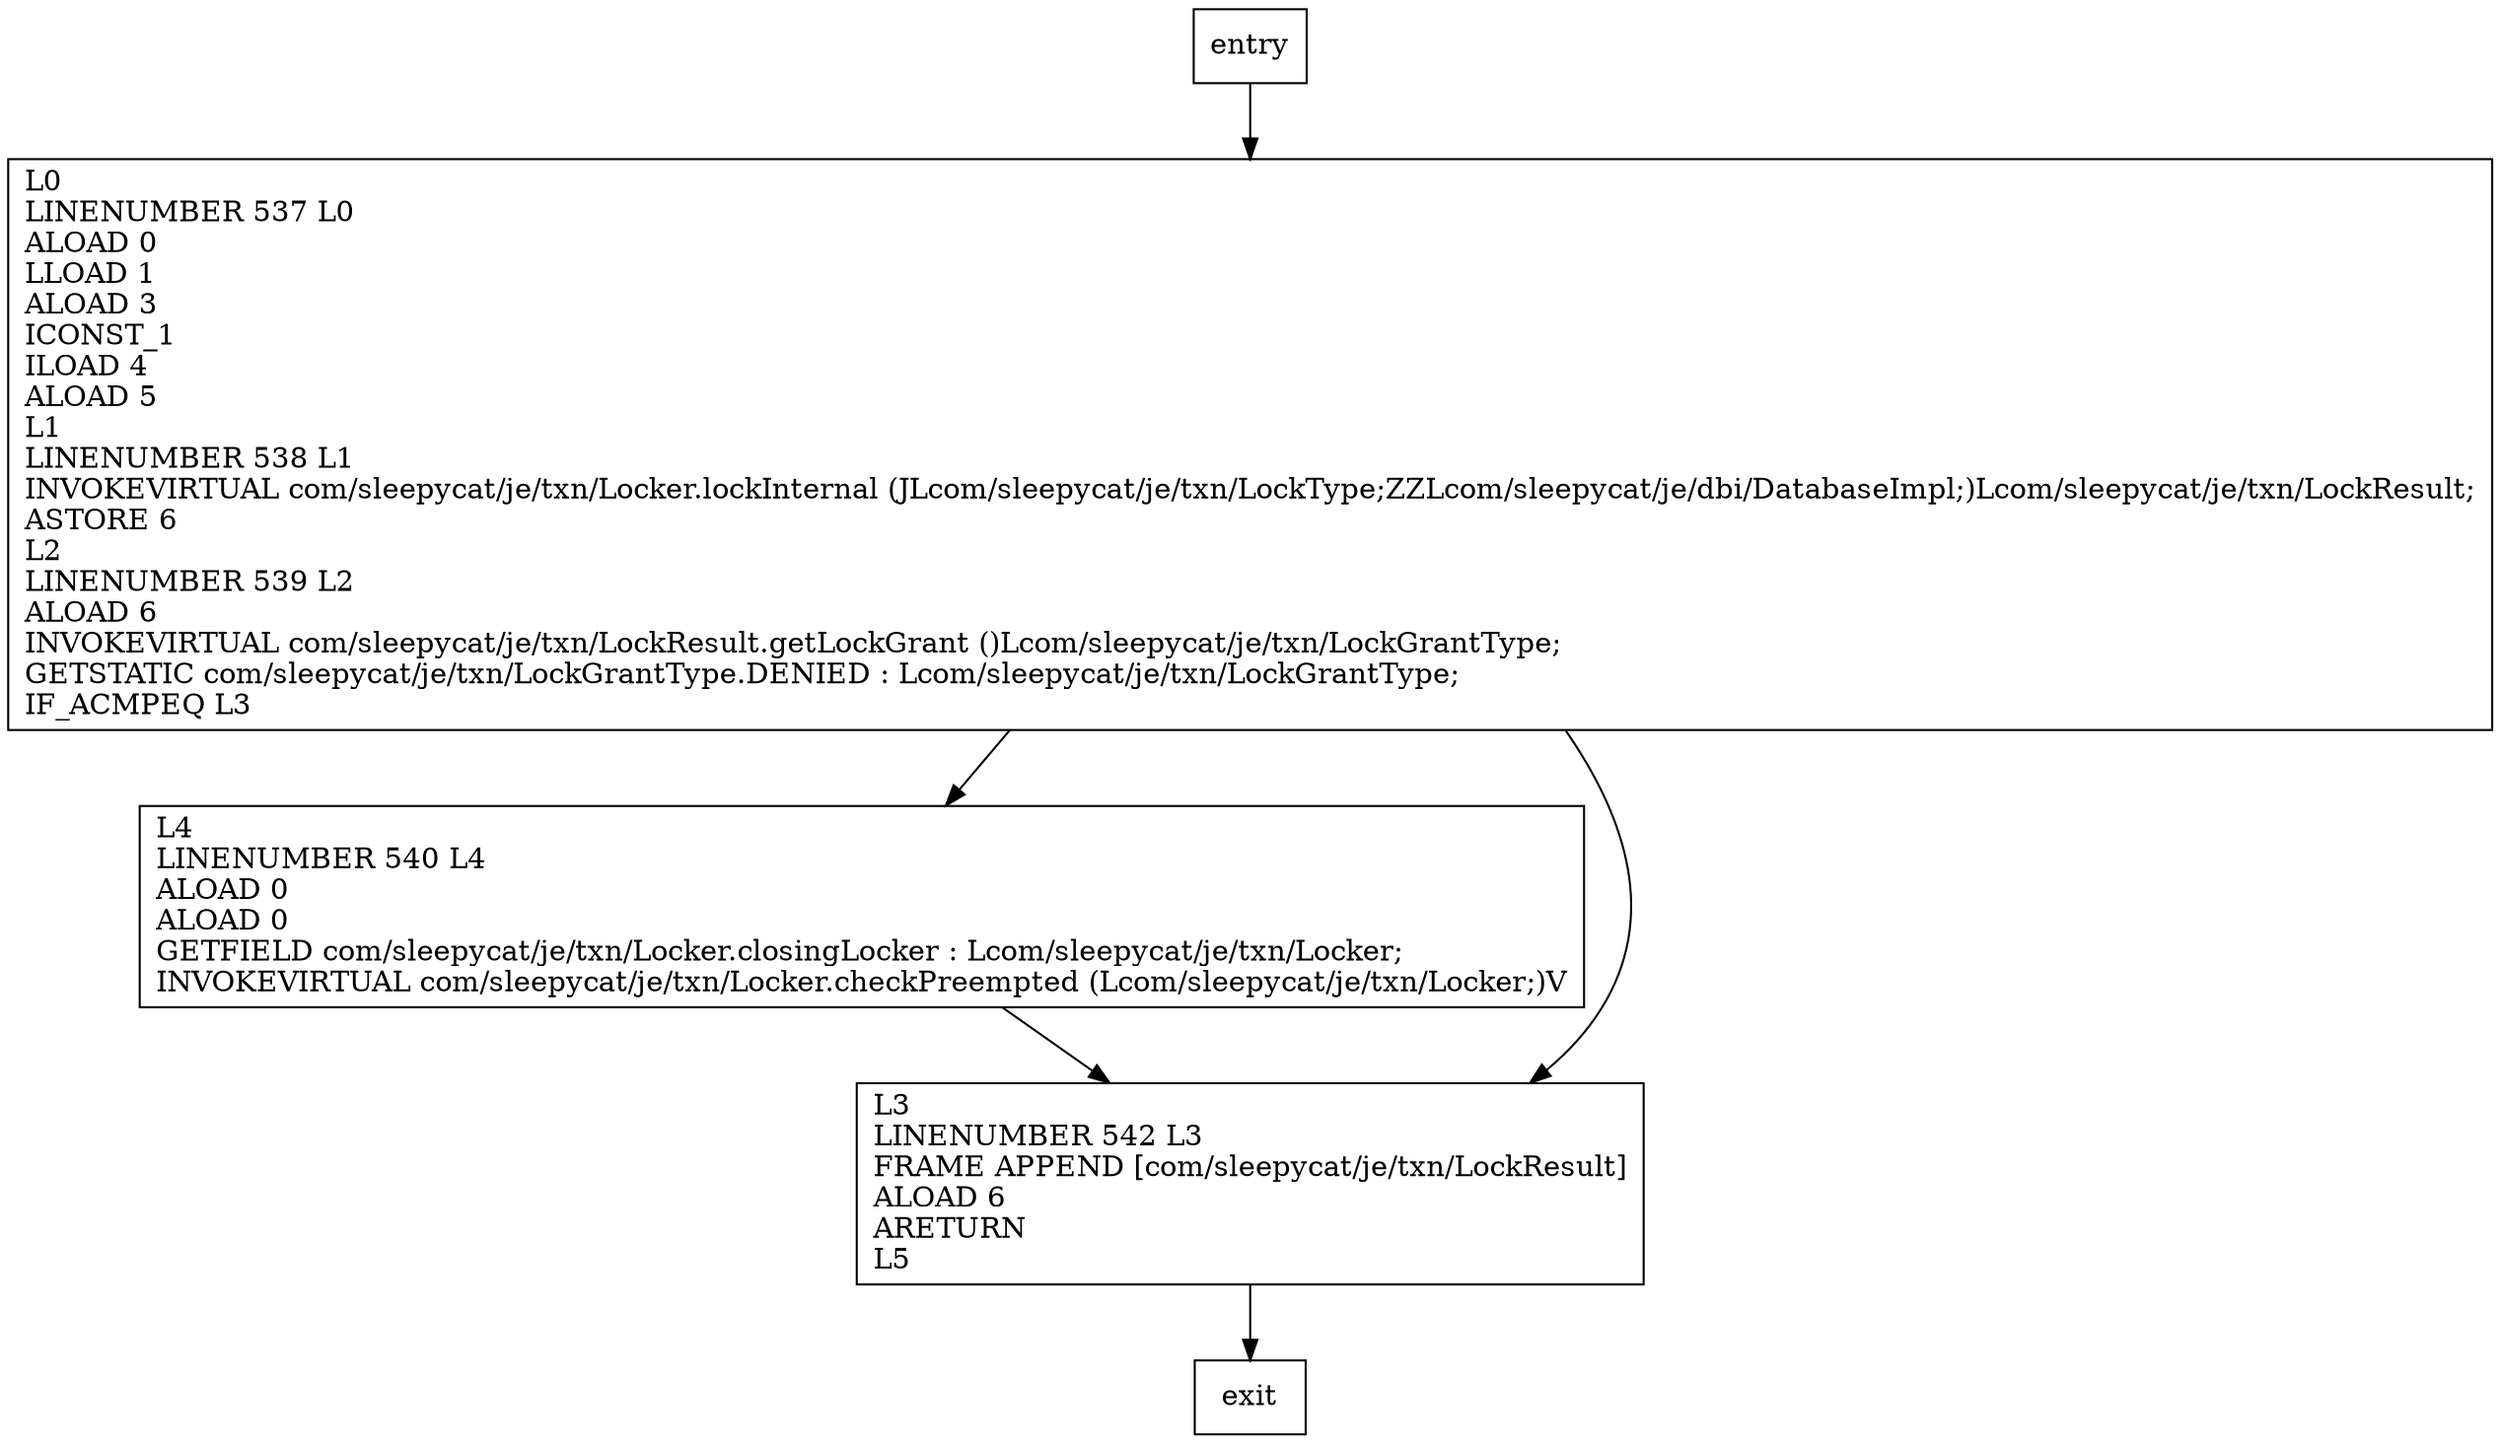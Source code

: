 digraph nonBlockingLock {
node [shape=record];
329937275 [label="L4\lLINENUMBER 540 L4\lALOAD 0\lALOAD 0\lGETFIELD com/sleepycat/je/txn/Locker.closingLocker : Lcom/sleepycat/je/txn/Locker;\lINVOKEVIRTUAL com/sleepycat/je/txn/Locker.checkPreempted (Lcom/sleepycat/je/txn/Locker;)V\l"];
376086114 [label="L0\lLINENUMBER 537 L0\lALOAD 0\lLLOAD 1\lALOAD 3\lICONST_1\lILOAD 4\lALOAD 5\lL1\lLINENUMBER 538 L1\lINVOKEVIRTUAL com/sleepycat/je/txn/Locker.lockInternal (JLcom/sleepycat/je/txn/LockType;ZZLcom/sleepycat/je/dbi/DatabaseImpl;)Lcom/sleepycat/je/txn/LockResult;\lASTORE 6\lL2\lLINENUMBER 539 L2\lALOAD 6\lINVOKEVIRTUAL com/sleepycat/je/txn/LockResult.getLockGrant ()Lcom/sleepycat/je/txn/LockGrantType;\lGETSTATIC com/sleepycat/je/txn/LockGrantType.DENIED : Lcom/sleepycat/je/txn/LockGrantType;\lIF_ACMPEQ L3\l"];
1456742291 [label="L3\lLINENUMBER 542 L3\lFRAME APPEND [com/sleepycat/je/txn/LockResult]\lALOAD 6\lARETURN\lL5\l"];
entry;
exit;
entry -> 376086114
329937275 -> 1456742291
376086114 -> 329937275
376086114 -> 1456742291
1456742291 -> exit
}
